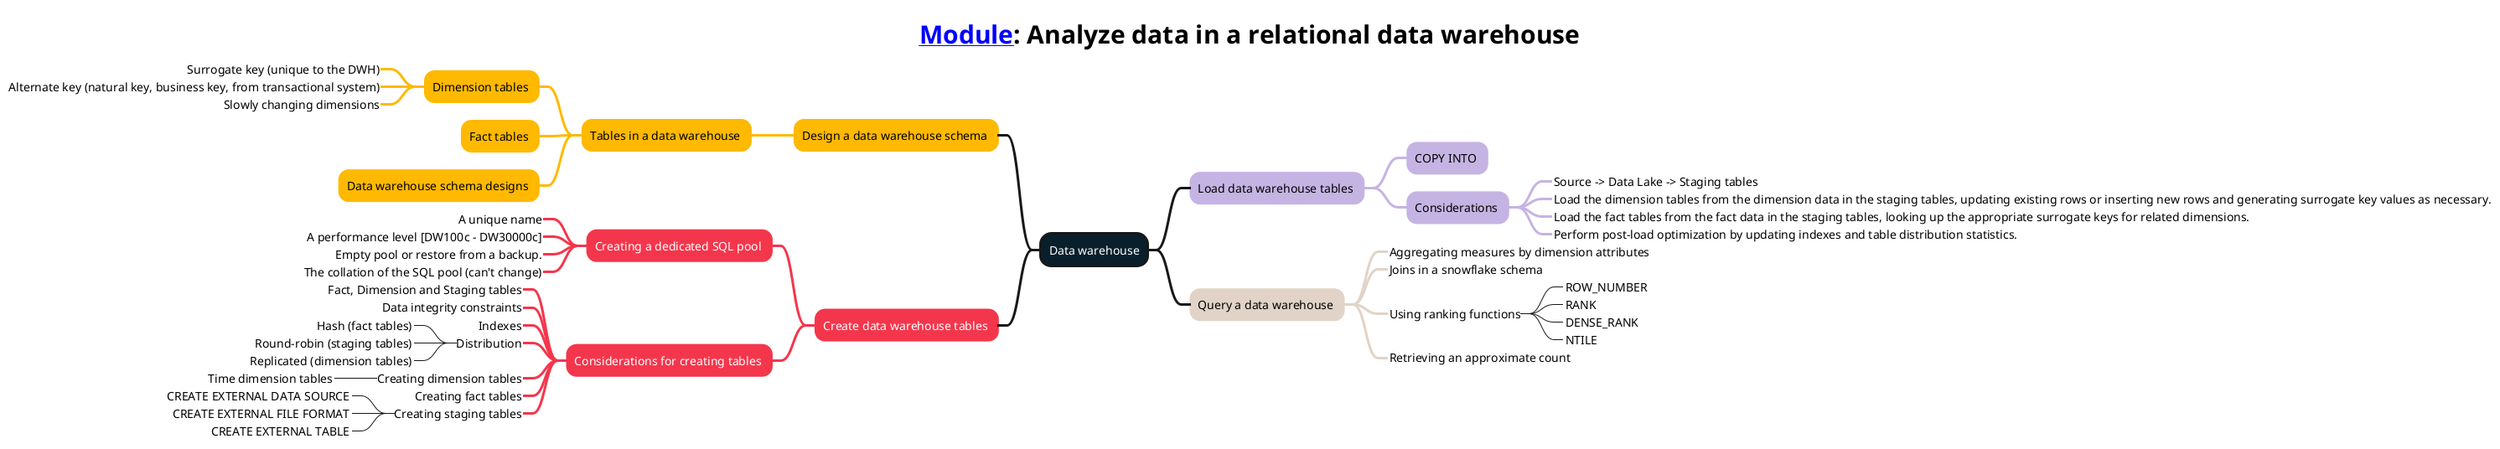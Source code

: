@startmindmap
<style>
title {
        FontSize 30
        FontColor #000000
    }
mindmapDiagram {
    :depth(0) {
        BackgroundColor #091f2c
        FontColor #ffffff
        LineThickness 3.0
    }
    .topic1 {
        BackgroundColor #ffb900
        LineColor #ffb900
        LineThickness 3.0
        FontColor #000000
    }
    .topic2 {
        BackgroundColor #f4364c
        LineColor #f4364c
        LineThickness 3.0
        FontColor #ffffff
    }
    .topic3 {
        BackgroundColor #c5b4e3
        LineColor #c5b4e3
        LineThickness 3.0
        FontColor #000000
    }
    .topic4 {
        BackgroundColor #e1d3c7
        LineColor #e1d3c7
        LineThickness 3.0
        FontColor #000000
    }
    .topic5 {
        BackgroundColor #07641d
        LineColor #07641d
        LineThickness 3.0
        FontColor #ffffff
    }
}
</style>
title [[https://learn.microsoft.com/training/modules/design-multidimensional-schema-to-optimize-analytical-workloads Module]]: Analyze data in a relational data warehouse
+ Data warehouse
-- Design a data warehouse schema <<topic1>>
--- Tables in a data warehouse <<topic1>>
---- Dimension tables <<topic1>>
-----_ Surrogate key (unique to the DWH)
-----_ Alternate key (natural key, business key, from transactional system)
-----_ Slowly changing dimensions
---- Fact tables <<topic1>>
---- Data warehouse schema designs <<topic1>>
-- Create data warehouse tables <<topic2>>
--- Creating a dedicated SQL pool <<topic2>>
----_ A unique name
----_ A performance level [DW100c - DW30000c]
----_ Empty pool or restore from a backup.
----_ The collation of the SQL pool (can't change)
--- Considerations for creating tables <<topic2>>
----_ Fact, Dimension and Staging tables
----_ Data integrity constraints
----_ Indexes
----_ Distribution
-----_ Hash (fact tables)
-----_ Round-robin (staging tables)
-----_ Replicated (dimension tables)
----_ Creating dimension tables
-----_ Time dimension tables
----_ Creating fact tables
----_ Creating staging tables
-----_ CREATE EXTERNAL DATA SOURCE
-----_ CREATE EXTERNAL FILE FORMAT
-----_ CREATE EXTERNAL TABLE
++ Load data warehouse tables <<topic3>>
+++ COPY INTO <<topic3>>
+++ Considerations <<topic3>>
++++_ Source -> Data Lake -> Staging tables
++++_ Load the dimension tables from the dimension data in the staging tables, updating existing rows or inserting new rows and generating surrogate key values as necessary.
++++_ Load the fact tables from the fact data in the staging tables, looking up the appropriate surrogate keys for related dimensions.
++++_ Perform post-load optimization by updating indexes and table distribution statistics.
++ Query a data warehouse <<topic4>>
+++_ Aggregating measures by dimension attributes
+++_ Joins in a snowflake schema
+++_ Using ranking functions
++++_ ROW_NUMBER
++++_ RANK
++++_ DENSE_RANK
++++_ NTILE
+++_ Retrieving an approximate count
@endmindmap
